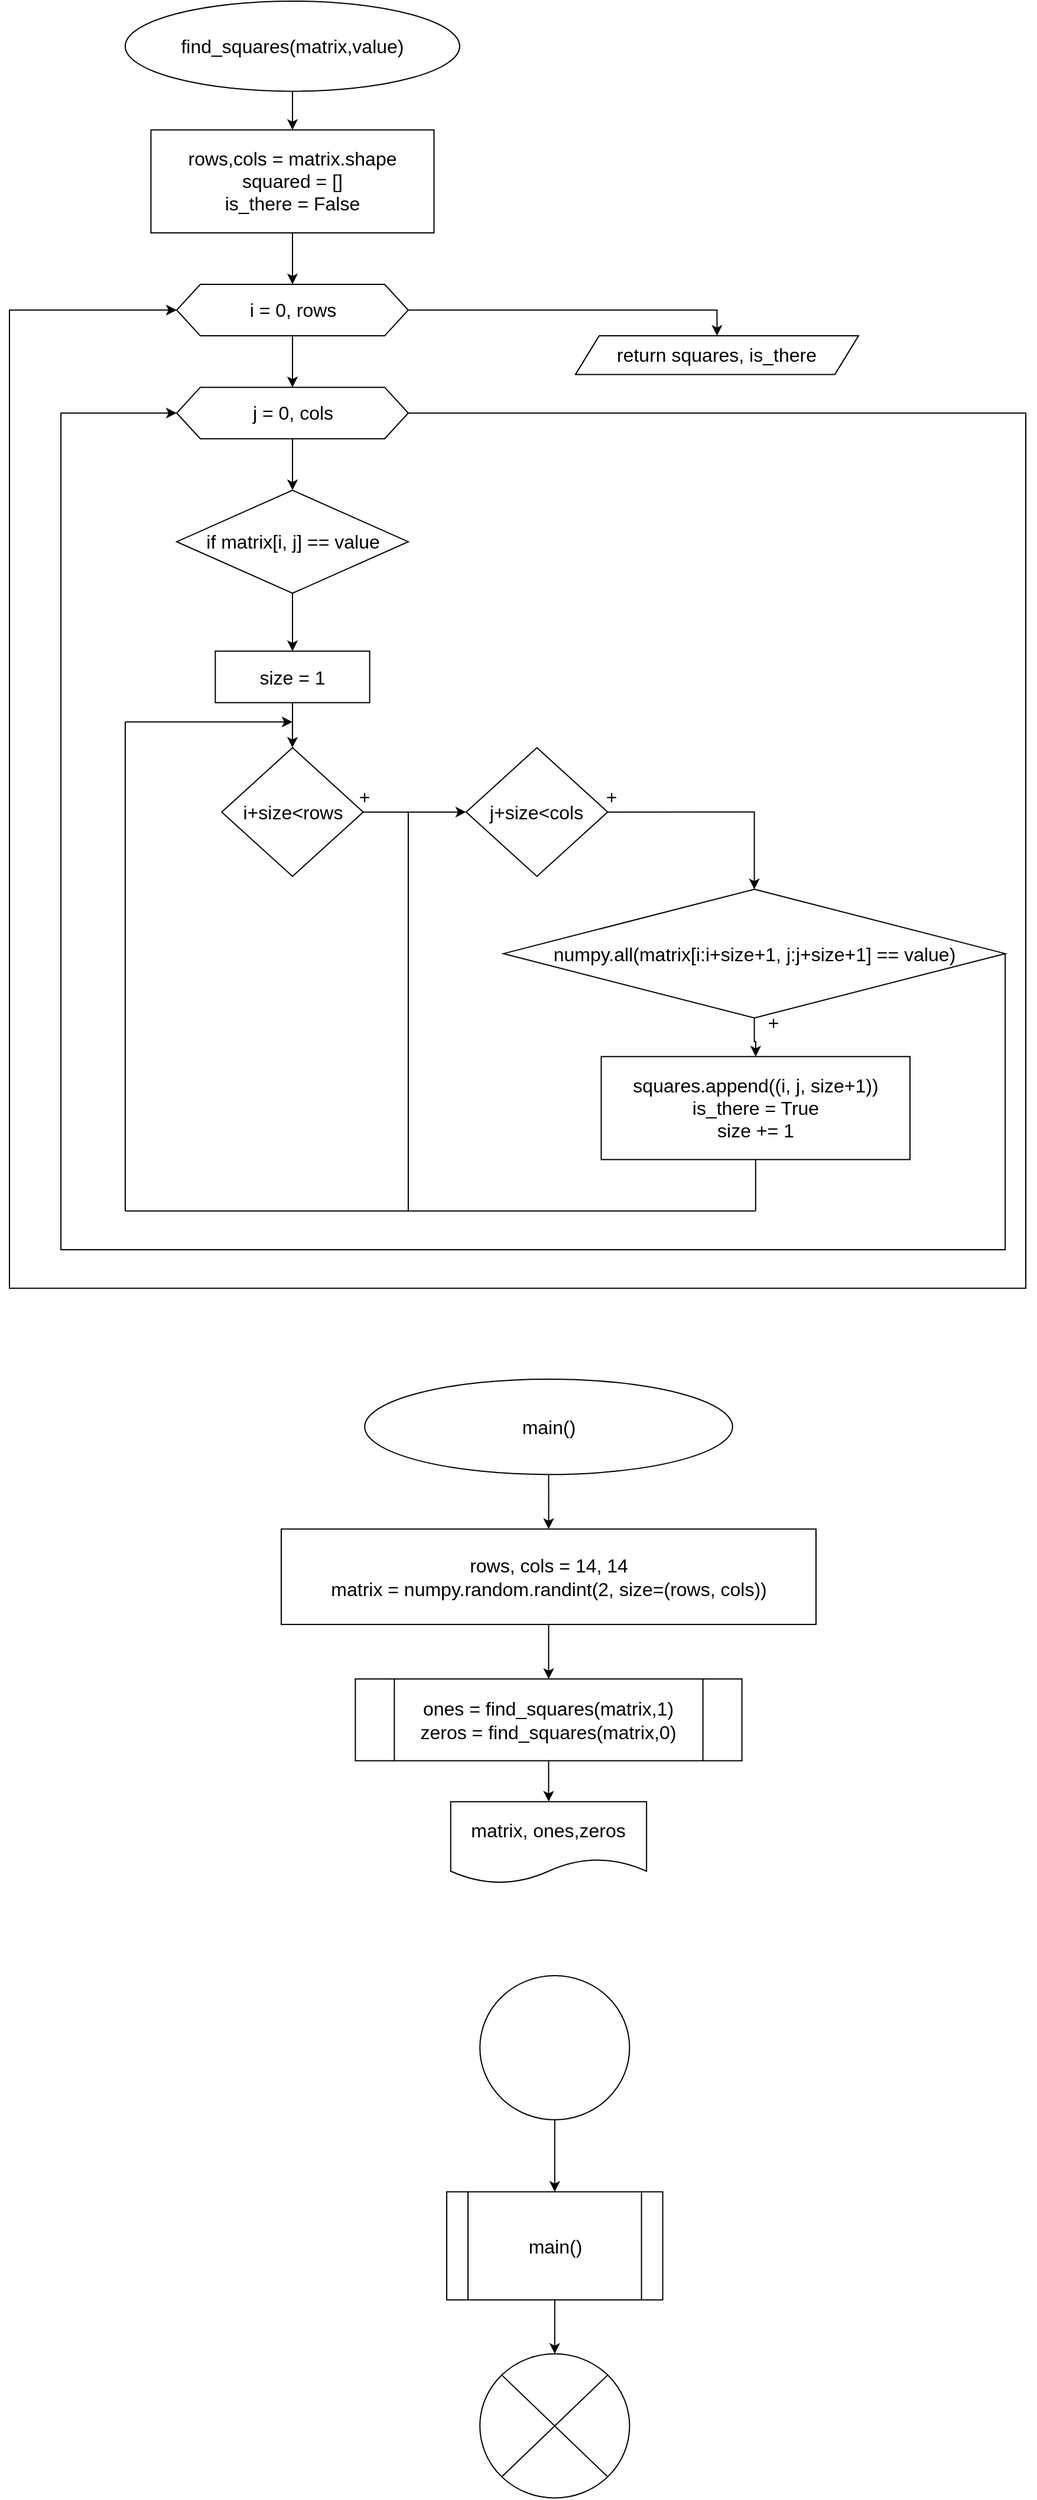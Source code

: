 <mxfile version="22.1.0" type="github">
  <diagram id="C5RBs43oDa-KdzZeNtuy" name="Page-1">
    <mxGraphModel dx="2728" dy="1590" grid="1" gridSize="10" guides="1" tooltips="1" connect="1" arrows="1" fold="1" page="1" pageScale="1" pageWidth="827" pageHeight="1169" math="0" shadow="0">
      <root>
        <mxCell id="WIyWlLk6GJQsqaUBKTNV-0" />
        <mxCell id="WIyWlLk6GJQsqaUBKTNV-1" parent="WIyWlLk6GJQsqaUBKTNV-0" />
        <mxCell id="p8BYgvt-08YJZqckWoOW-60" value="" style="group" vertex="1" connectable="0" parent="WIyWlLk6GJQsqaUBKTNV-1">
          <mxGeometry x="600" y="1195.44" width="452.5" height="426.56" as="geometry" />
        </mxCell>
        <mxCell id="p8BYgvt-08YJZqckWoOW-42" value="&lt;font style=&quot;font-size: 16px;&quot;&gt;main()&lt;/font&gt;" style="ellipse;whiteSpace=wrap;html=1;" vertex="1" parent="p8BYgvt-08YJZqckWoOW-60">
          <mxGeometry x="70.613" width="311.274" height="80.701" as="geometry" />
        </mxCell>
        <mxCell id="p8BYgvt-08YJZqckWoOW-44" value="&lt;div style=&quot;font-size: 16px;&quot;&gt;&lt;font style=&quot;font-size: 16px;&quot;&gt;rows, cols = 14, 14&lt;/font&gt;&lt;/div&gt;&lt;div style=&quot;font-size: 16px;&quot;&gt;&lt;font style=&quot;font-size: 16px;&quot;&gt;matrix = numpy.random.randint(2, size=(rows, cols))&lt;/font&gt;&lt;/div&gt;" style="rounded=0;whiteSpace=wrap;html=1;" vertex="1" parent="p8BYgvt-08YJZqckWoOW-60">
          <mxGeometry y="126.815" width="452.5" height="80.701" as="geometry" />
        </mxCell>
        <mxCell id="p8BYgvt-08YJZqckWoOW-43" style="edgeStyle=orthogonalEdgeStyle;rounded=0;orthogonalLoop=1;jettySize=auto;html=1;exitX=0.5;exitY=1;exitDx=0;exitDy=0;" edge="1" parent="p8BYgvt-08YJZqckWoOW-60" source="p8BYgvt-08YJZqckWoOW-42" target="p8BYgvt-08YJZqckWoOW-44">
          <mxGeometry relative="1" as="geometry">
            <mxPoint x="227.019" y="115.286" as="targetPoint" />
          </mxGeometry>
        </mxCell>
        <mxCell id="p8BYgvt-08YJZqckWoOW-48" value="&lt;font style=&quot;font-size: 16px;&quot;&gt;matrix, ones,zeros&lt;/font&gt;" style="shape=document;whiteSpace=wrap;html=1;boundedLbl=1;" vertex="1" parent="p8BYgvt-08YJZqckWoOW-60">
          <mxGeometry x="143.382" y="357.388" width="165.725" height="69.172" as="geometry" />
        </mxCell>
        <mxCell id="p8BYgvt-08YJZqckWoOW-52" style="edgeStyle=orthogonalEdgeStyle;rounded=0;orthogonalLoop=1;jettySize=auto;html=1;entryX=0.5;entryY=0;entryDx=0;entryDy=0;" edge="1" parent="p8BYgvt-08YJZqckWoOW-60" source="p8BYgvt-08YJZqckWoOW-51" target="p8BYgvt-08YJZqckWoOW-48">
          <mxGeometry relative="1" as="geometry" />
        </mxCell>
        <mxCell id="p8BYgvt-08YJZqckWoOW-51" value="&lt;div style=&quot;font-size: 16px;&quot;&gt;&lt;font style=&quot;font-size: 16px;&quot;&gt;ones = find_squares(matrix,1)&lt;/font&gt;&lt;/div&gt;&lt;div style=&quot;font-size: 16px;&quot;&gt;&lt;font style=&quot;font-size: 16px;&quot;&gt;zeros = find_squares(matrix,0)&lt;/font&gt;&lt;/div&gt;" style="shape=process;whiteSpace=wrap;html=1;backgroundOutline=1;" vertex="1" parent="p8BYgvt-08YJZqckWoOW-60">
          <mxGeometry x="62.693" y="253.63" width="327.126" height="69.172" as="geometry" />
        </mxCell>
        <mxCell id="p8BYgvt-08YJZqckWoOW-50" style="edgeStyle=orthogonalEdgeStyle;rounded=0;orthogonalLoop=1;jettySize=auto;html=1;" edge="1" parent="p8BYgvt-08YJZqckWoOW-60" source="p8BYgvt-08YJZqckWoOW-44" target="p8BYgvt-08YJZqckWoOW-51">
          <mxGeometry relative="1" as="geometry">
            <mxPoint x="227.691" y="242.102" as="targetPoint" />
          </mxGeometry>
        </mxCell>
        <mxCell id="p8BYgvt-08YJZqckWoOW-61" value="" style="group" vertex="1" connectable="0" parent="WIyWlLk6GJQsqaUBKTNV-1">
          <mxGeometry x="740" y="1700" width="182.81" height="441.8" as="geometry" />
        </mxCell>
        <mxCell id="p8BYgvt-08YJZqckWoOW-49" value="" style="ellipse;whiteSpace=wrap;html=1;" vertex="1" parent="p8BYgvt-08YJZqckWoOW-61">
          <mxGeometry x="28.084" width="126.642" height="121.876" as="geometry" />
        </mxCell>
        <mxCell id="p8BYgvt-08YJZqckWoOW-54" value="&lt;font style=&quot;font-size: 16px;&quot;&gt;main()&lt;/font&gt;" style="shape=process;whiteSpace=wrap;html=1;backgroundOutline=1;" vertex="1" parent="p8BYgvt-08YJZqckWoOW-61">
          <mxGeometry y="182.814" width="182.81" height="91.407" as="geometry" />
        </mxCell>
        <mxCell id="p8BYgvt-08YJZqckWoOW-53" style="edgeStyle=orthogonalEdgeStyle;rounded=0;orthogonalLoop=1;jettySize=auto;html=1;" edge="1" parent="p8BYgvt-08YJZqckWoOW-61" source="p8BYgvt-08YJZqckWoOW-49" target="p8BYgvt-08YJZqckWoOW-54">
          <mxGeometry relative="1" as="geometry">
            <mxPoint x="91.405" y="228.517" as="targetPoint" />
          </mxGeometry>
        </mxCell>
        <mxCell id="p8BYgvt-08YJZqckWoOW-57" value="" style="ellipse;whiteSpace=wrap;html=1;" vertex="1" parent="p8BYgvt-08YJZqckWoOW-61">
          <mxGeometry x="28.084" y="319.924" width="126.642" height="121.876" as="geometry" />
        </mxCell>
        <mxCell id="p8BYgvt-08YJZqckWoOW-58" value="" style="endArrow=none;html=1;rounded=0;exitX=0;exitY=1;exitDx=0;exitDy=0;entryX=1;entryY=0;entryDx=0;entryDy=0;" edge="1" parent="p8BYgvt-08YJZqckWoOW-61" source="p8BYgvt-08YJZqckWoOW-57" target="p8BYgvt-08YJZqckWoOW-57">
          <mxGeometry width="50" height="50" relative="1" as="geometry">
            <mxPoint x="195.66" y="335.159" as="sourcePoint" />
            <mxPoint x="271.831" y="258.986" as="targetPoint" />
          </mxGeometry>
        </mxCell>
        <mxCell id="p8BYgvt-08YJZqckWoOW-55" style="edgeStyle=orthogonalEdgeStyle;rounded=0;orthogonalLoop=1;jettySize=auto;html=1;entryX=0.5;entryY=0;entryDx=0;entryDy=0;" edge="1" parent="p8BYgvt-08YJZqckWoOW-61" source="p8BYgvt-08YJZqckWoOW-54" target="p8BYgvt-08YJZqckWoOW-57">
          <mxGeometry relative="1" as="geometry">
            <mxPoint x="120.677" y="289.455" as="targetPoint" />
          </mxGeometry>
        </mxCell>
        <mxCell id="p8BYgvt-08YJZqckWoOW-59" value="" style="endArrow=none;html=1;rounded=0;exitX=1;exitY=1;exitDx=0;exitDy=0;entryX=0;entryY=0;entryDx=0;entryDy=0;" edge="1" parent="p8BYgvt-08YJZqckWoOW-61" source="p8BYgvt-08YJZqckWoOW-57" target="p8BYgvt-08YJZqckWoOW-57">
          <mxGeometry width="50" height="50" relative="1" as="geometry">
            <mxPoint x="195.66" y="335.159" as="sourcePoint" />
            <mxPoint x="271.831" y="258.986" as="targetPoint" />
          </mxGeometry>
        </mxCell>
        <mxCell id="p8BYgvt-08YJZqckWoOW-62" value="" style="group" vertex="1" connectable="0" parent="WIyWlLk6GJQsqaUBKTNV-1">
          <mxGeometry x="370" y="30" width="860" height="1088.61" as="geometry" />
        </mxCell>
        <mxCell id="p8BYgvt-08YJZqckWoOW-0" value="&lt;font style=&quot;font-size: 16px;&quot;&gt;find_squares(matrix,value)&lt;/font&gt;" style="ellipse;whiteSpace=wrap;html=1;" vertex="1" parent="p8BYgvt-08YJZqckWoOW-62">
          <mxGeometry x="97.975" width="283.038" height="76.203" as="geometry" />
        </mxCell>
        <mxCell id="p8BYgvt-08YJZqckWoOW-2" value="&lt;div style=&quot;font-size: 16px;&quot;&gt;&lt;font style=&quot;font-size: 16px;&quot;&gt;rows,cols = matrix.shape&lt;/font&gt;&lt;/div&gt;&lt;div style=&quot;font-size: 16px;&quot;&gt;&lt;font style=&quot;font-size: 16px;&quot;&gt;squared = []&lt;/font&gt;&lt;/div&gt;&lt;div style=&quot;font-size: 16px;&quot;&gt;&lt;font style=&quot;font-size: 16px;&quot;&gt;is_there = False&lt;font style=&quot;font-size: 16px;&quot;&gt;&lt;br&gt;&lt;/font&gt;&lt;/font&gt;&lt;/div&gt;" style="rounded=0;whiteSpace=wrap;html=1;" vertex="1" parent="p8BYgvt-08YJZqckWoOW-62">
          <mxGeometry x="119.747" y="108.861" width="239.494" height="87.089" as="geometry" />
        </mxCell>
        <mxCell id="p8BYgvt-08YJZqckWoOW-1" style="edgeStyle=orthogonalEdgeStyle;rounded=0;orthogonalLoop=1;jettySize=auto;html=1;exitX=0.5;exitY=1;exitDx=0;exitDy=0;" edge="1" parent="p8BYgvt-08YJZqckWoOW-62" source="p8BYgvt-08YJZqckWoOW-0" target="p8BYgvt-08YJZqckWoOW-2">
          <mxGeometry relative="1" as="geometry">
            <mxPoint x="239.494" y="108.861" as="targetPoint" />
          </mxGeometry>
        </mxCell>
        <mxCell id="p8BYgvt-08YJZqckWoOW-5" value="&lt;font style=&quot;font-size: 16px;&quot;&gt;i = 0, rows&lt;/font&gt;" style="shape=hexagon;perimeter=hexagonPerimeter2;whiteSpace=wrap;html=1;fixedSize=1;" vertex="1" parent="p8BYgvt-08YJZqckWoOW-62">
          <mxGeometry x="141.519" y="239.494" width="195.949" height="43.544" as="geometry" />
        </mxCell>
        <mxCell id="p8BYgvt-08YJZqckWoOW-4" style="edgeStyle=orthogonalEdgeStyle;rounded=0;orthogonalLoop=1;jettySize=auto;html=1;" edge="1" parent="p8BYgvt-08YJZqckWoOW-62" source="p8BYgvt-08YJZqckWoOW-2" target="p8BYgvt-08YJZqckWoOW-5">
          <mxGeometry relative="1" as="geometry">
            <mxPoint x="239.494" y="239.494" as="targetPoint" />
          </mxGeometry>
        </mxCell>
        <mxCell id="p8BYgvt-08YJZqckWoOW-36" style="edgeStyle=orthogonalEdgeStyle;rounded=0;orthogonalLoop=1;jettySize=auto;html=1;entryX=0;entryY=0.5;entryDx=0;entryDy=0;exitX=1;exitY=0.5;exitDx=0;exitDy=0;" edge="1" parent="p8BYgvt-08YJZqckWoOW-62" source="p8BYgvt-08YJZqckWoOW-6" target="p8BYgvt-08YJZqckWoOW-5">
          <mxGeometry relative="1" as="geometry">
            <Array as="points">
              <mxPoint x="860" y="348.355" />
              <mxPoint x="860" y="1088.61" />
              <mxPoint y="1088.61" />
              <mxPoint y="261.266" />
            </Array>
          </mxGeometry>
        </mxCell>
        <mxCell id="p8BYgvt-08YJZqckWoOW-6" value="&lt;font style=&quot;font-size: 16px;&quot;&gt;j = 0, cols&lt;br&gt;&lt;/font&gt;" style="shape=hexagon;perimeter=hexagonPerimeter2;whiteSpace=wrap;html=1;fixedSize=1;" vertex="1" parent="p8BYgvt-08YJZqckWoOW-62">
          <mxGeometry x="141.519" y="326.583" width="195.949" height="43.544" as="geometry" />
        </mxCell>
        <mxCell id="p8BYgvt-08YJZqckWoOW-7" value="" style="edgeStyle=orthogonalEdgeStyle;rounded=0;orthogonalLoop=1;jettySize=auto;html=1;" edge="1" parent="p8BYgvt-08YJZqckWoOW-62" source="p8BYgvt-08YJZqckWoOW-5" target="p8BYgvt-08YJZqckWoOW-6">
          <mxGeometry relative="1" as="geometry" />
        </mxCell>
        <mxCell id="p8BYgvt-08YJZqckWoOW-8" value="&lt;font style=&quot;font-size: 16px;&quot;&gt;if matrix[i, j] == value&lt;/font&gt;" style="rhombus;whiteSpace=wrap;html=1;" vertex="1" parent="p8BYgvt-08YJZqckWoOW-62">
          <mxGeometry x="141.519" y="413.672" width="195.949" height="87.089" as="geometry" />
        </mxCell>
        <mxCell id="p8BYgvt-08YJZqckWoOW-9" value="" style="edgeStyle=orthogonalEdgeStyle;rounded=0;orthogonalLoop=1;jettySize=auto;html=1;" edge="1" parent="p8BYgvt-08YJZqckWoOW-62" source="p8BYgvt-08YJZqckWoOW-6" target="p8BYgvt-08YJZqckWoOW-8">
          <mxGeometry relative="1" as="geometry" />
        </mxCell>
        <mxCell id="p8BYgvt-08YJZqckWoOW-11" value="&lt;font style=&quot;font-size: 16px;&quot;&gt;size = 1&lt;/font&gt;" style="rounded=0;whiteSpace=wrap;html=1;" vertex="1" parent="p8BYgvt-08YJZqckWoOW-62">
          <mxGeometry x="174.177" y="549.748" width="130.633" height="43.544" as="geometry" />
        </mxCell>
        <mxCell id="p8BYgvt-08YJZqckWoOW-13" style="edgeStyle=orthogonalEdgeStyle;rounded=0;orthogonalLoop=1;jettySize=auto;html=1;exitX=0.5;exitY=1;exitDx=0;exitDy=0;entryX=0.5;entryY=0;entryDx=0;entryDy=0;" edge="1" parent="p8BYgvt-08YJZqckWoOW-62" source="p8BYgvt-08YJZqckWoOW-8" target="p8BYgvt-08YJZqckWoOW-11">
          <mxGeometry relative="1" as="geometry" />
        </mxCell>
        <mxCell id="p8BYgvt-08YJZqckWoOW-15" value="&lt;font style=&quot;font-size: 16px;&quot;&gt;i+size&amp;lt;rows&lt;/font&gt;" style="rhombus;whiteSpace=wrap;html=1;" vertex="1" parent="p8BYgvt-08YJZqckWoOW-62">
          <mxGeometry x="179.62" y="631.394" width="119.747" height="108.861" as="geometry" />
        </mxCell>
        <mxCell id="p8BYgvt-08YJZqckWoOW-14" style="edgeStyle=orthogonalEdgeStyle;rounded=0;orthogonalLoop=1;jettySize=auto;html=1;" edge="1" parent="p8BYgvt-08YJZqckWoOW-62" source="p8BYgvt-08YJZqckWoOW-11" target="p8BYgvt-08YJZqckWoOW-15">
          <mxGeometry relative="1" as="geometry">
            <mxPoint x="239.494" y="631.394" as="targetPoint" />
          </mxGeometry>
        </mxCell>
        <mxCell id="p8BYgvt-08YJZqckWoOW-16" value="&lt;font style=&quot;font-size: 16px;&quot;&gt;j+size&amp;lt;cols&lt;/font&gt;" style="rhombus;whiteSpace=wrap;html=1;" vertex="1" parent="p8BYgvt-08YJZqckWoOW-62">
          <mxGeometry x="386.456" y="631.394" width="119.747" height="108.861" as="geometry" />
        </mxCell>
        <mxCell id="p8BYgvt-08YJZqckWoOW-17" value="" style="edgeStyle=orthogonalEdgeStyle;rounded=0;orthogonalLoop=1;jettySize=auto;html=1;" edge="1" parent="p8BYgvt-08YJZqckWoOW-62" source="p8BYgvt-08YJZqckWoOW-15" target="p8BYgvt-08YJZqckWoOW-16">
          <mxGeometry relative="1" as="geometry" />
        </mxCell>
        <mxCell id="p8BYgvt-08YJZqckWoOW-18" value="&lt;font style=&quot;font-size: 16px;&quot;&gt;+&lt;/font&gt;" style="text;html=1;align=center;verticalAlign=middle;resizable=0;points=[];autosize=1;strokeColor=none;fillColor=none;" vertex="1" parent="p8BYgvt-08YJZqckWoOW-62">
          <mxGeometry x="285.215" y="657.52" width="30" height="30" as="geometry" />
        </mxCell>
        <mxCell id="p8BYgvt-08YJZqckWoOW-34" style="edgeStyle=orthogonalEdgeStyle;rounded=0;orthogonalLoop=1;jettySize=auto;html=1;entryX=0;entryY=0.5;entryDx=0;entryDy=0;exitX=1;exitY=0.5;exitDx=0;exitDy=0;" edge="1" parent="p8BYgvt-08YJZqckWoOW-62" source="p8BYgvt-08YJZqckWoOW-23" target="p8BYgvt-08YJZqckWoOW-6">
          <mxGeometry relative="1" as="geometry">
            <Array as="points">
              <mxPoint x="842.582" y="1055.952" />
              <mxPoint x="43.544" y="1055.952" />
              <mxPoint x="43.544" y="348.355" />
            </Array>
          </mxGeometry>
        </mxCell>
        <mxCell id="p8BYgvt-08YJZqckWoOW-23" value="&lt;font style=&quot;font-size: 16px;&quot;&gt;numpy.all(matrix[i:i+size+1, j:j+size+1] == value)&lt;/font&gt;" style="rhombus;whiteSpace=wrap;html=1;" vertex="1" parent="p8BYgvt-08YJZqckWoOW-62">
          <mxGeometry x="418.025" y="751.141" width="424.557" height="108.861" as="geometry" />
        </mxCell>
        <mxCell id="p8BYgvt-08YJZqckWoOW-21" style="edgeStyle=orthogonalEdgeStyle;rounded=0;orthogonalLoop=1;jettySize=auto;html=1;exitX=1;exitY=0.5;exitDx=0;exitDy=0;" edge="1" parent="p8BYgvt-08YJZqckWoOW-62" source="p8BYgvt-08YJZqckWoOW-16" target="p8BYgvt-08YJZqckWoOW-23">
          <mxGeometry relative="1" as="geometry">
            <mxPoint x="620.506" y="685.824" as="targetPoint" />
            <mxPoint x="504.014" y="687.991" as="sourcePoint" />
          </mxGeometry>
        </mxCell>
        <mxCell id="p8BYgvt-08YJZqckWoOW-24" value="&lt;font style=&quot;font-size: 16px;&quot;&gt;+&lt;/font&gt;" style="text;html=1;align=center;verticalAlign=middle;resizable=0;points=[];autosize=1;strokeColor=none;fillColor=none;" vertex="1" parent="p8BYgvt-08YJZqckWoOW-62">
          <mxGeometry x="494.228" y="657.52" width="30" height="30" as="geometry" />
        </mxCell>
        <mxCell id="p8BYgvt-08YJZqckWoOW-26" value="&lt;div style=&quot;font-size: 16px;&quot;&gt;&lt;font style=&quot;font-size: 16px;&quot;&gt;squares.append((i, j, size+1))&lt;/font&gt;&lt;/div&gt;&lt;div style=&quot;font-size: 16px;&quot;&gt;&lt;font style=&quot;font-size: 16px;&quot;&gt;is_there = True&lt;/font&gt;&lt;/div&gt;&lt;font style=&quot;font-size: 16px;&quot;&gt;size += 1&lt;/font&gt;" style="rounded=0;whiteSpace=wrap;html=1;" vertex="1" parent="p8BYgvt-08YJZqckWoOW-62">
          <mxGeometry x="500.759" y="892.66" width="261.266" height="87.089" as="geometry" />
        </mxCell>
        <mxCell id="p8BYgvt-08YJZqckWoOW-25" style="edgeStyle=orthogonalEdgeStyle;rounded=0;orthogonalLoop=1;jettySize=auto;html=1;" edge="1" parent="p8BYgvt-08YJZqckWoOW-62" source="p8BYgvt-08YJZqckWoOW-23" target="p8BYgvt-08YJZqckWoOW-26">
          <mxGeometry relative="1" as="geometry">
            <mxPoint x="630.304" y="903.546" as="targetPoint" />
          </mxGeometry>
        </mxCell>
        <mxCell id="p8BYgvt-08YJZqckWoOW-29" value="" style="endArrow=none;html=1;rounded=0;entryX=0.5;entryY=1;entryDx=0;entryDy=0;" edge="1" parent="p8BYgvt-08YJZqckWoOW-62" target="p8BYgvt-08YJZqckWoOW-26">
          <mxGeometry width="50" height="50" relative="1" as="geometry">
            <mxPoint x="631.392" y="1023.293" as="sourcePoint" />
            <mxPoint x="587.848" y="816.457" as="targetPoint" />
          </mxGeometry>
        </mxCell>
        <mxCell id="p8BYgvt-08YJZqckWoOW-30" value="" style="endArrow=none;html=1;rounded=0;" edge="1" parent="p8BYgvt-08YJZqckWoOW-62">
          <mxGeometry width="50" height="50" relative="1" as="geometry">
            <mxPoint x="631.392" y="1023.293" as="sourcePoint" />
            <mxPoint x="97.975" y="1023.293" as="targetPoint" />
          </mxGeometry>
        </mxCell>
        <mxCell id="p8BYgvt-08YJZqckWoOW-31" value="" style="endArrow=none;html=1;rounded=0;" edge="1" parent="p8BYgvt-08YJZqckWoOW-62">
          <mxGeometry width="50" height="50" relative="1" as="geometry">
            <mxPoint x="97.975" y="1023.293" as="sourcePoint" />
            <mxPoint x="97.975" y="609.622" as="targetPoint" />
          </mxGeometry>
        </mxCell>
        <mxCell id="p8BYgvt-08YJZqckWoOW-32" value="" style="endArrow=classic;html=1;rounded=0;" edge="1" parent="p8BYgvt-08YJZqckWoOW-62">
          <mxGeometry width="50" height="50" relative="1" as="geometry">
            <mxPoint x="97.975" y="609.622" as="sourcePoint" />
            <mxPoint x="239.494" y="609.622" as="targetPoint" />
          </mxGeometry>
        </mxCell>
        <mxCell id="p8BYgvt-08YJZqckWoOW-33" value="&lt;font style=&quot;font-size: 16px;&quot;&gt;+&lt;/font&gt;" style="text;html=1;align=center;verticalAlign=middle;resizable=0;points=[];autosize=1;strokeColor=none;fillColor=none;" vertex="1" parent="p8BYgvt-08YJZqckWoOW-62">
          <mxGeometry x="631.392" y="849.116" width="30" height="30" as="geometry" />
        </mxCell>
        <mxCell id="p8BYgvt-08YJZqckWoOW-38" value="&lt;font style=&quot;font-size: 16px;&quot;&gt;return squares, is_there&lt;/font&gt;" style="shape=parallelogram;perimeter=parallelogramPerimeter;whiteSpace=wrap;html=1;fixedSize=1;" vertex="1" parent="p8BYgvt-08YJZqckWoOW-62">
          <mxGeometry x="478.987" y="283.039" width="239.494" height="32.658" as="geometry" />
        </mxCell>
        <mxCell id="p8BYgvt-08YJZqckWoOW-37" style="edgeStyle=orthogonalEdgeStyle;rounded=0;orthogonalLoop=1;jettySize=auto;html=1;exitX=1;exitY=0.5;exitDx=0;exitDy=0;entryX=0.5;entryY=0;entryDx=0;entryDy=0;" edge="1" parent="p8BYgvt-08YJZqckWoOW-62" source="p8BYgvt-08YJZqckWoOW-5" target="p8BYgvt-08YJZqckWoOW-38">
          <mxGeometry relative="1" as="geometry">
            <mxPoint x="478.987" y="261.266" as="targetPoint" />
          </mxGeometry>
        </mxCell>
        <mxCell id="p8BYgvt-08YJZqckWoOW-40" value="" style="endArrow=none;html=1;rounded=0;" edge="1" parent="p8BYgvt-08YJZqckWoOW-62">
          <mxGeometry width="50" height="50" relative="1" as="geometry">
            <mxPoint x="337.468" y="1023.293" as="sourcePoint" />
            <mxPoint x="337.468" y="685.824" as="targetPoint" />
          </mxGeometry>
        </mxCell>
      </root>
    </mxGraphModel>
  </diagram>
</mxfile>

